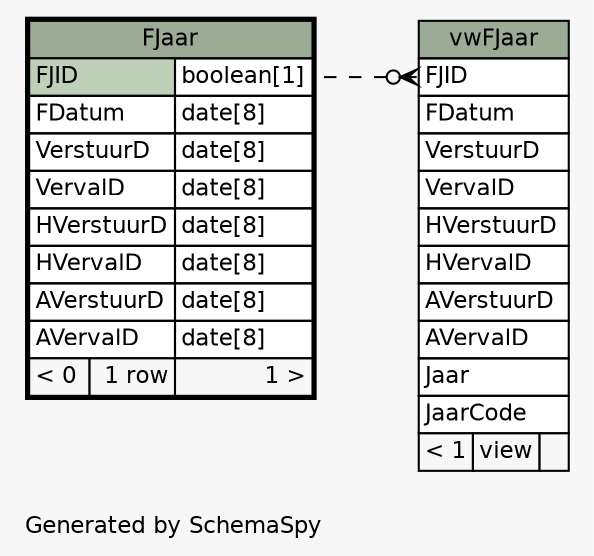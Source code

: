 // dot 2.40.1 on Linux 4.19.0-6-amd64
// SchemaSpy rev 590
digraph "impliedTwoDegreesRelationshipsDiagram" {
  graph [
    rankdir="RL"
    bgcolor="#f7f7f7"
    label="\nGenerated by SchemaSpy"
    labeljust="l"
    nodesep="0.18"
    ranksep="0.46"
    fontname="Helvetica"
    fontsize="11"
  ];
  node [
    fontname="Helvetica"
    fontsize="11"
    shape="plaintext"
  ];
  edge [
    arrowsize="0.8"
  ];
  "vwFJaar":"FJID":w -> "FJaar":"FJID.type":e [arrowhead=none dir=back arrowtail=crowodot style=dashed];
  "FJaar" [
    label=<
    <TABLE BORDER="2" CELLBORDER="1" CELLSPACING="0" BGCOLOR="#ffffff">
      <TR><TD COLSPAN="3" BGCOLOR="#9bab96" ALIGN="CENTER">FJaar</TD></TR>
      <TR><TD PORT="FJID" COLSPAN="2" BGCOLOR="#bed1b8" ALIGN="LEFT">FJID</TD><TD PORT="FJID.type" ALIGN="LEFT">boolean[1]</TD></TR>
      <TR><TD PORT="FDatum" COLSPAN="2" ALIGN="LEFT">FDatum</TD><TD PORT="FDatum.type" ALIGN="LEFT">date[8]</TD></TR>
      <TR><TD PORT="VerstuurD" COLSPAN="2" ALIGN="LEFT">VerstuurD</TD><TD PORT="VerstuurD.type" ALIGN="LEFT">date[8]</TD></TR>
      <TR><TD PORT="VervalD" COLSPAN="2" ALIGN="LEFT">VervalD</TD><TD PORT="VervalD.type" ALIGN="LEFT">date[8]</TD></TR>
      <TR><TD PORT="HVerstuurD" COLSPAN="2" ALIGN="LEFT">HVerstuurD</TD><TD PORT="HVerstuurD.type" ALIGN="LEFT">date[8]</TD></TR>
      <TR><TD PORT="HVervalD" COLSPAN="2" ALIGN="LEFT">HVervalD</TD><TD PORT="HVervalD.type" ALIGN="LEFT">date[8]</TD></TR>
      <TR><TD PORT="AVerstuurD" COLSPAN="2" ALIGN="LEFT">AVerstuurD</TD><TD PORT="AVerstuurD.type" ALIGN="LEFT">date[8]</TD></TR>
      <TR><TD PORT="AVervalD" COLSPAN="2" ALIGN="LEFT">AVervalD</TD><TD PORT="AVervalD.type" ALIGN="LEFT">date[8]</TD></TR>
      <TR><TD ALIGN="LEFT" BGCOLOR="#f7f7f7">&lt; 0</TD><TD ALIGN="RIGHT" BGCOLOR="#f7f7f7">1 row</TD><TD ALIGN="RIGHT" BGCOLOR="#f7f7f7">1 &gt;</TD></TR>
    </TABLE>>
    URL="FJaar.html"
    tooltip="FJaar"
  ];
  "vwFJaar" [
    label=<
    <TABLE BORDER="0" CELLBORDER="1" CELLSPACING="0" BGCOLOR="#ffffff">
      <TR><TD COLSPAN="3" BGCOLOR="#9bab96" ALIGN="CENTER">vwFJaar</TD></TR>
      <TR><TD PORT="FJID" COLSPAN="3" ALIGN="LEFT">FJID</TD></TR>
      <TR><TD PORT="FDatum" COLSPAN="3" ALIGN="LEFT">FDatum</TD></TR>
      <TR><TD PORT="VerstuurD" COLSPAN="3" ALIGN="LEFT">VerstuurD</TD></TR>
      <TR><TD PORT="VervalD" COLSPAN="3" ALIGN="LEFT">VervalD</TD></TR>
      <TR><TD PORT="HVerstuurD" COLSPAN="3" ALIGN="LEFT">HVerstuurD</TD></TR>
      <TR><TD PORT="HVervalD" COLSPAN="3" ALIGN="LEFT">HVervalD</TD></TR>
      <TR><TD PORT="AVerstuurD" COLSPAN="3" ALIGN="LEFT">AVerstuurD</TD></TR>
      <TR><TD PORT="AVervalD" COLSPAN="3" ALIGN="LEFT">AVervalD</TD></TR>
      <TR><TD PORT="Jaar" COLSPAN="3" ALIGN="LEFT">Jaar</TD></TR>
      <TR><TD PORT="JaarCode" COLSPAN="3" ALIGN="LEFT">JaarCode</TD></TR>
      <TR><TD ALIGN="LEFT" BGCOLOR="#f7f7f7">&lt; 1</TD><TD ALIGN="RIGHT" BGCOLOR="#f7f7f7">view</TD><TD ALIGN="RIGHT" BGCOLOR="#f7f7f7">  </TD></TR>
    </TABLE>>
    URL="vwFJaar.html"
    tooltip="vwFJaar"
  ];
}
